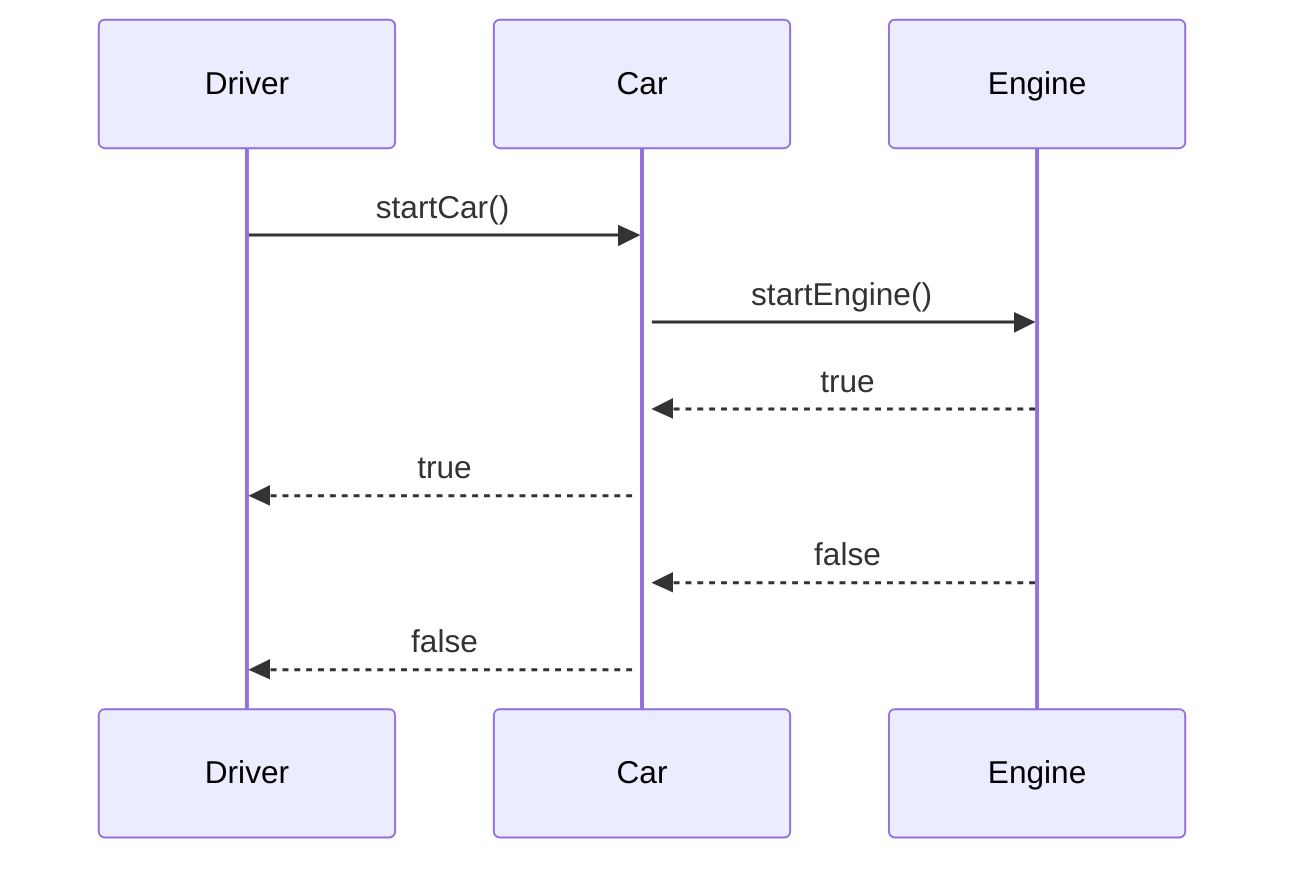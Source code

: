 sequenceDiagram
	Driver ->> Car : startCar()
	activate Car
	Car ->> Engine : startEngine()
	Engine -->> Car : true
	Car -->> Driver : true
	Engine -->> Car : false
	Car -->> Driver : false